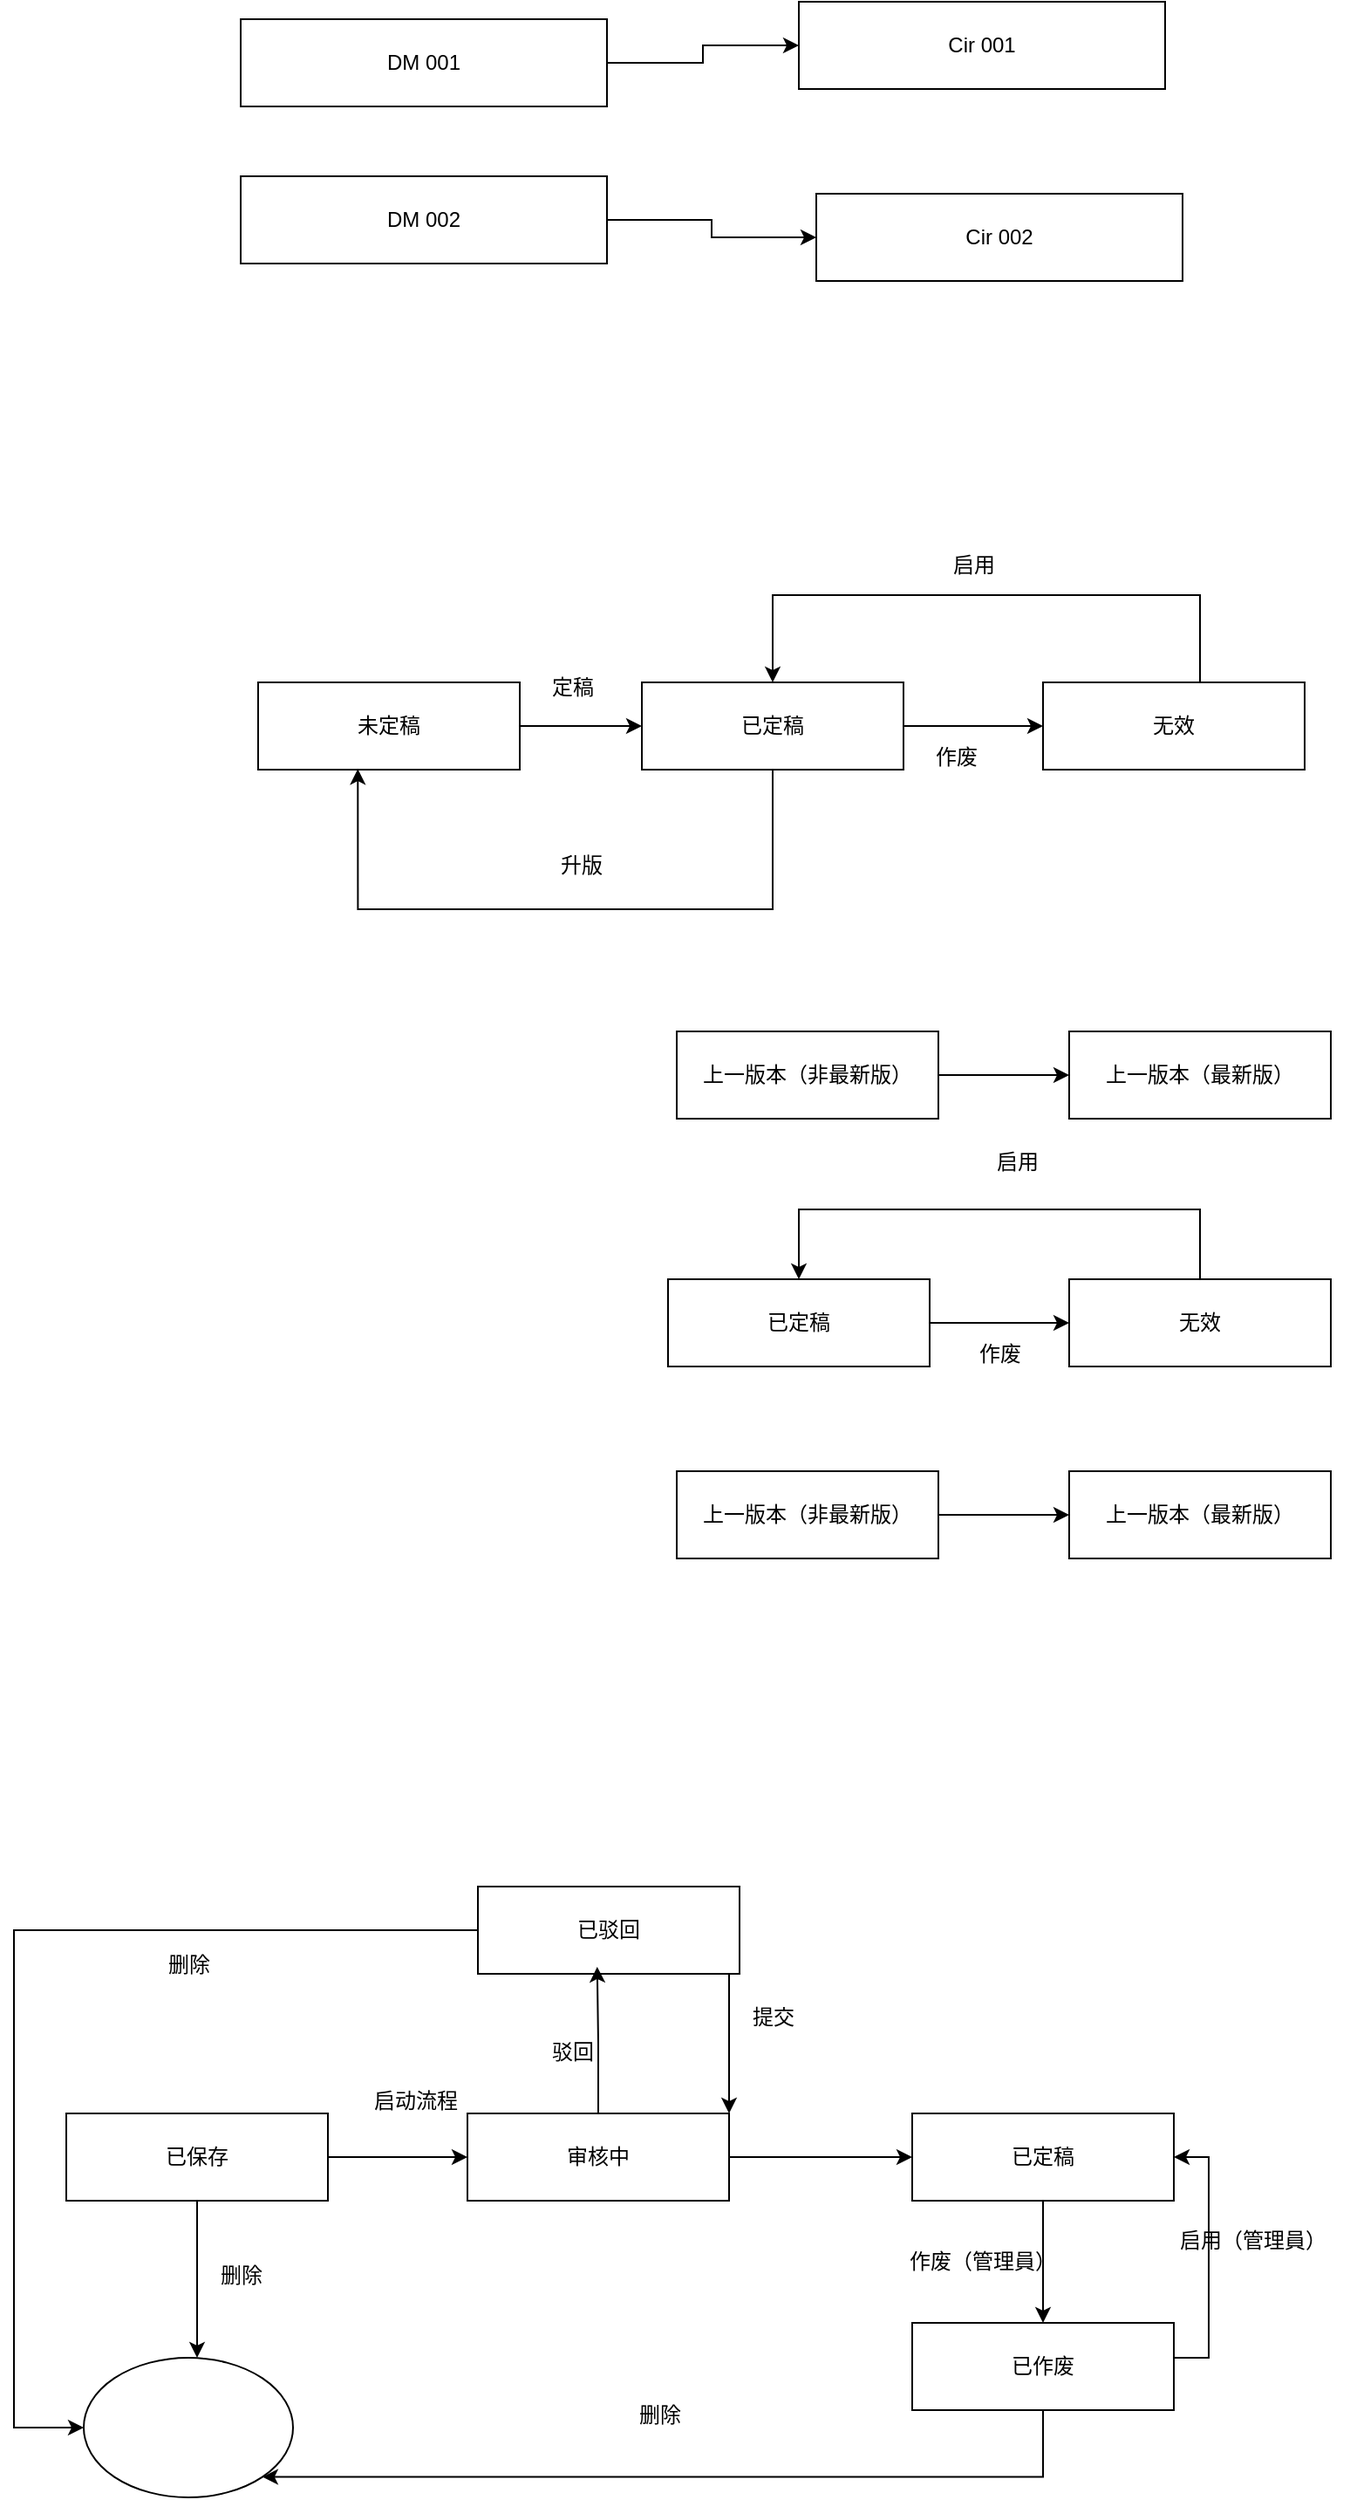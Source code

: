 <mxfile version="28.1.0">
  <diagram name="第 1 页" id="2kTXe6WtXxTHrCK6W9D9">
    <mxGraphModel dx="1869" dy="527" grid="1" gridSize="10" guides="1" tooltips="1" connect="1" arrows="1" fold="1" page="1" pageScale="1" pageWidth="827" pageHeight="1169" math="0" shadow="0">
      <root>
        <mxCell id="0" />
        <mxCell id="1" parent="0" />
        <mxCell id="geReMuQLmWx2-0_fnQ3M-31" style="edgeStyle=orthogonalEdgeStyle;rounded=0;orthogonalLoop=1;jettySize=auto;html=1;" edge="1" parent="1" source="geReMuQLmWx2-0_fnQ3M-1" target="geReMuQLmWx2-0_fnQ3M-30">
          <mxGeometry relative="1" as="geometry" />
        </mxCell>
        <mxCell id="geReMuQLmWx2-0_fnQ3M-1" value="DM 001" style="rounded=0;whiteSpace=wrap;html=1;" vertex="1" parent="1">
          <mxGeometry x="130" y="90" width="210" height="50" as="geometry" />
        </mxCell>
        <mxCell id="geReMuQLmWx2-0_fnQ3M-6" style="edgeStyle=orthogonalEdgeStyle;rounded=0;orthogonalLoop=1;jettySize=auto;html=1;entryX=0;entryY=0.5;entryDx=0;entryDy=0;" edge="1" parent="1" source="geReMuQLmWx2-0_fnQ3M-2" target="geReMuQLmWx2-0_fnQ3M-4">
          <mxGeometry relative="1" as="geometry" />
        </mxCell>
        <mxCell id="geReMuQLmWx2-0_fnQ3M-2" value="DM 002" style="rounded=0;whiteSpace=wrap;html=1;" vertex="1" parent="1">
          <mxGeometry x="130" y="180" width="210" height="50" as="geometry" />
        </mxCell>
        <mxCell id="geReMuQLmWx2-0_fnQ3M-4" value="Cir 002" style="rounded=0;whiteSpace=wrap;html=1;" vertex="1" parent="1">
          <mxGeometry x="460" y="190" width="210" height="50" as="geometry" />
        </mxCell>
        <mxCell id="geReMuQLmWx2-0_fnQ3M-10" style="edgeStyle=orthogonalEdgeStyle;rounded=0;orthogonalLoop=1;jettySize=auto;html=1;entryX=0;entryY=0.5;entryDx=0;entryDy=0;" edge="1" parent="1" source="geReMuQLmWx2-0_fnQ3M-7" target="geReMuQLmWx2-0_fnQ3M-8">
          <mxGeometry relative="1" as="geometry" />
        </mxCell>
        <mxCell id="geReMuQLmWx2-0_fnQ3M-7" value="未定稿" style="rounded=0;whiteSpace=wrap;html=1;" vertex="1" parent="1">
          <mxGeometry x="140" y="470" width="150" height="50" as="geometry" />
        </mxCell>
        <mxCell id="geReMuQLmWx2-0_fnQ3M-11" style="edgeStyle=orthogonalEdgeStyle;rounded=0;orthogonalLoop=1;jettySize=auto;html=1;entryX=0;entryY=0.5;entryDx=0;entryDy=0;" edge="1" parent="1" source="geReMuQLmWx2-0_fnQ3M-8" target="geReMuQLmWx2-0_fnQ3M-9">
          <mxGeometry relative="1" as="geometry" />
        </mxCell>
        <mxCell id="geReMuQLmWx2-0_fnQ3M-16" style="edgeStyle=orthogonalEdgeStyle;rounded=0;orthogonalLoop=1;jettySize=auto;html=1;entryX=0.381;entryY=0.992;entryDx=0;entryDy=0;entryPerimeter=0;" edge="1" parent="1" source="geReMuQLmWx2-0_fnQ3M-8" target="geReMuQLmWx2-0_fnQ3M-7">
          <mxGeometry relative="1" as="geometry">
            <mxPoint x="460" y="620" as="targetPoint" />
            <Array as="points">
              <mxPoint x="435" y="600" />
              <mxPoint x="197" y="600" />
            </Array>
          </mxGeometry>
        </mxCell>
        <mxCell id="geReMuQLmWx2-0_fnQ3M-8" value="已定稿" style="rounded=0;whiteSpace=wrap;html=1;" vertex="1" parent="1">
          <mxGeometry x="360" y="470" width="150" height="50" as="geometry" />
        </mxCell>
        <mxCell id="geReMuQLmWx2-0_fnQ3M-12" style="edgeStyle=orthogonalEdgeStyle;rounded=0;orthogonalLoop=1;jettySize=auto;html=1;entryX=0.5;entryY=0;entryDx=0;entryDy=0;" edge="1" parent="1" source="geReMuQLmWx2-0_fnQ3M-9" target="geReMuQLmWx2-0_fnQ3M-8">
          <mxGeometry relative="1" as="geometry">
            <Array as="points">
              <mxPoint x="680" y="420" />
              <mxPoint x="435" y="420" />
            </Array>
          </mxGeometry>
        </mxCell>
        <mxCell id="geReMuQLmWx2-0_fnQ3M-9" value="无效" style="rounded=0;whiteSpace=wrap;html=1;" vertex="1" parent="1">
          <mxGeometry x="590" y="470" width="150" height="50" as="geometry" />
        </mxCell>
        <mxCell id="geReMuQLmWx2-0_fnQ3M-13" value="作废" style="text;html=1;align=center;verticalAlign=middle;resizable=0;points=[];autosize=1;strokeColor=none;fillColor=none;" vertex="1" parent="1">
          <mxGeometry x="515" y="498" width="50" height="30" as="geometry" />
        </mxCell>
        <mxCell id="geReMuQLmWx2-0_fnQ3M-14" value="启用" style="text;html=1;align=center;verticalAlign=middle;resizable=0;points=[];autosize=1;strokeColor=none;fillColor=none;" vertex="1" parent="1">
          <mxGeometry x="525" y="388" width="50" height="30" as="geometry" />
        </mxCell>
        <mxCell id="geReMuQLmWx2-0_fnQ3M-15" value="定稿" style="text;html=1;align=center;verticalAlign=middle;resizable=0;points=[];autosize=1;strokeColor=none;fillColor=none;" vertex="1" parent="1">
          <mxGeometry x="295" y="458" width="50" height="30" as="geometry" />
        </mxCell>
        <mxCell id="geReMuQLmWx2-0_fnQ3M-17" value="升版" style="text;html=1;align=center;verticalAlign=middle;resizable=0;points=[];autosize=1;strokeColor=none;fillColor=none;" vertex="1" parent="1">
          <mxGeometry x="300" y="560" width="50" height="30" as="geometry" />
        </mxCell>
        <mxCell id="geReMuQLmWx2-0_fnQ3M-20" style="edgeStyle=orthogonalEdgeStyle;rounded=0;orthogonalLoop=1;jettySize=auto;html=1;" edge="1" parent="1" source="geReMuQLmWx2-0_fnQ3M-18" target="geReMuQLmWx2-0_fnQ3M-19">
          <mxGeometry relative="1" as="geometry" />
        </mxCell>
        <mxCell id="geReMuQLmWx2-0_fnQ3M-18" value="已定稿" style="rounded=0;whiteSpace=wrap;html=1;" vertex="1" parent="1">
          <mxGeometry x="375" y="812" width="150" height="50" as="geometry" />
        </mxCell>
        <mxCell id="geReMuQLmWx2-0_fnQ3M-21" style="edgeStyle=orthogonalEdgeStyle;rounded=0;orthogonalLoop=1;jettySize=auto;html=1;entryX=0.5;entryY=0;entryDx=0;entryDy=0;" edge="1" parent="1" source="geReMuQLmWx2-0_fnQ3M-19" target="geReMuQLmWx2-0_fnQ3M-18">
          <mxGeometry relative="1" as="geometry">
            <Array as="points">
              <mxPoint x="680" y="772" />
              <mxPoint x="450" y="772" />
            </Array>
          </mxGeometry>
        </mxCell>
        <mxCell id="geReMuQLmWx2-0_fnQ3M-19" value="无效" style="rounded=0;whiteSpace=wrap;html=1;" vertex="1" parent="1">
          <mxGeometry x="605" y="812" width="150" height="50" as="geometry" />
        </mxCell>
        <mxCell id="geReMuQLmWx2-0_fnQ3M-22" value="作废" style="text;html=1;align=center;verticalAlign=middle;resizable=0;points=[];autosize=1;strokeColor=none;fillColor=none;" vertex="1" parent="1">
          <mxGeometry x="540" y="840" width="50" height="30" as="geometry" />
        </mxCell>
        <mxCell id="geReMuQLmWx2-0_fnQ3M-23" value="启用" style="text;html=1;align=center;verticalAlign=middle;resizable=0;points=[];autosize=1;strokeColor=none;fillColor=none;" vertex="1" parent="1">
          <mxGeometry x="550" y="730" width="50" height="30" as="geometry" />
        </mxCell>
        <mxCell id="geReMuQLmWx2-0_fnQ3M-26" style="edgeStyle=orthogonalEdgeStyle;rounded=0;orthogonalLoop=1;jettySize=auto;html=1;" edge="1" parent="1" source="geReMuQLmWx2-0_fnQ3M-24" target="geReMuQLmWx2-0_fnQ3M-25">
          <mxGeometry relative="1" as="geometry" />
        </mxCell>
        <mxCell id="geReMuQLmWx2-0_fnQ3M-24" value="上一版本（非最新版）" style="rounded=0;whiteSpace=wrap;html=1;" vertex="1" parent="1">
          <mxGeometry x="380" y="922" width="150" height="50" as="geometry" />
        </mxCell>
        <mxCell id="geReMuQLmWx2-0_fnQ3M-25" value="上一版本（最新版）" style="rounded=0;whiteSpace=wrap;html=1;" vertex="1" parent="1">
          <mxGeometry x="605" y="922" width="150" height="50" as="geometry" />
        </mxCell>
        <mxCell id="geReMuQLmWx2-0_fnQ3M-27" style="edgeStyle=orthogonalEdgeStyle;rounded=0;orthogonalLoop=1;jettySize=auto;html=1;" edge="1" parent="1" source="geReMuQLmWx2-0_fnQ3M-28" target="geReMuQLmWx2-0_fnQ3M-29">
          <mxGeometry relative="1" as="geometry" />
        </mxCell>
        <mxCell id="geReMuQLmWx2-0_fnQ3M-28" value="上一版本（非最新版）" style="rounded=0;whiteSpace=wrap;html=1;" vertex="1" parent="1">
          <mxGeometry x="380" y="670" width="150" height="50" as="geometry" />
        </mxCell>
        <mxCell id="geReMuQLmWx2-0_fnQ3M-29" value="上一版本（最新版）" style="rounded=0;whiteSpace=wrap;html=1;" vertex="1" parent="1">
          <mxGeometry x="605" y="670" width="150" height="50" as="geometry" />
        </mxCell>
        <mxCell id="geReMuQLmWx2-0_fnQ3M-30" value="Cir 001" style="rounded=0;whiteSpace=wrap;html=1;" vertex="1" parent="1">
          <mxGeometry x="450" y="80" width="210" height="50" as="geometry" />
        </mxCell>
        <mxCell id="geReMuQLmWx2-0_fnQ3M-34" value="" style="edgeStyle=orthogonalEdgeStyle;rounded=0;orthogonalLoop=1;jettySize=auto;html=1;" edge="1" parent="1" source="geReMuQLmWx2-0_fnQ3M-32" target="geReMuQLmWx2-0_fnQ3M-33">
          <mxGeometry relative="1" as="geometry" />
        </mxCell>
        <mxCell id="geReMuQLmWx2-0_fnQ3M-43" style="edgeStyle=orthogonalEdgeStyle;rounded=0;orthogonalLoop=1;jettySize=auto;html=1;" edge="1" parent="1" source="geReMuQLmWx2-0_fnQ3M-32">
          <mxGeometry relative="1" as="geometry">
            <mxPoint x="105" y="1430" as="targetPoint" />
          </mxGeometry>
        </mxCell>
        <mxCell id="geReMuQLmWx2-0_fnQ3M-32" value="已保存" style="rounded=0;whiteSpace=wrap;html=1;" vertex="1" parent="1">
          <mxGeometry x="30" y="1290" width="150" height="50" as="geometry" />
        </mxCell>
        <mxCell id="geReMuQLmWx2-0_fnQ3M-36" style="edgeStyle=orthogonalEdgeStyle;rounded=0;orthogonalLoop=1;jettySize=auto;html=1;" edge="1" parent="1" source="geReMuQLmWx2-0_fnQ3M-33" target="geReMuQLmWx2-0_fnQ3M-35">
          <mxGeometry relative="1" as="geometry" />
        </mxCell>
        <mxCell id="geReMuQLmWx2-0_fnQ3M-33" value="审核中" style="rounded=0;whiteSpace=wrap;html=1;" vertex="1" parent="1">
          <mxGeometry x="260" y="1290" width="150" height="50" as="geometry" />
        </mxCell>
        <mxCell id="geReMuQLmWx2-0_fnQ3M-38" style="edgeStyle=orthogonalEdgeStyle;rounded=0;orthogonalLoop=1;jettySize=auto;html=1;entryX=0.5;entryY=0;entryDx=0;entryDy=0;" edge="1" parent="1" source="geReMuQLmWx2-0_fnQ3M-35" target="geReMuQLmWx2-0_fnQ3M-37">
          <mxGeometry relative="1" as="geometry" />
        </mxCell>
        <mxCell id="geReMuQLmWx2-0_fnQ3M-35" value="已定稿" style="rounded=0;whiteSpace=wrap;html=1;" vertex="1" parent="1">
          <mxGeometry x="515" y="1290" width="150" height="50" as="geometry" />
        </mxCell>
        <mxCell id="geReMuQLmWx2-0_fnQ3M-41" style="edgeStyle=orthogonalEdgeStyle;rounded=0;orthogonalLoop=1;jettySize=auto;html=1;entryX=1;entryY=0.5;entryDx=0;entryDy=0;" edge="1" parent="1" source="geReMuQLmWx2-0_fnQ3M-37" target="geReMuQLmWx2-0_fnQ3M-35">
          <mxGeometry relative="1" as="geometry">
            <Array as="points">
              <mxPoint x="685" y="1430" />
              <mxPoint x="685" y="1315" />
            </Array>
          </mxGeometry>
        </mxCell>
        <mxCell id="geReMuQLmWx2-0_fnQ3M-55" style="edgeStyle=orthogonalEdgeStyle;rounded=0;orthogonalLoop=1;jettySize=auto;html=1;entryX=1;entryY=1;entryDx=0;entryDy=0;" edge="1" parent="1" source="geReMuQLmWx2-0_fnQ3M-37" target="geReMuQLmWx2-0_fnQ3M-44">
          <mxGeometry relative="1" as="geometry">
            <Array as="points">
              <mxPoint x="590" y="1498" />
            </Array>
          </mxGeometry>
        </mxCell>
        <mxCell id="geReMuQLmWx2-0_fnQ3M-37" value="已作废" style="rounded=0;whiteSpace=wrap;html=1;" vertex="1" parent="1">
          <mxGeometry x="515" y="1410" width="150" height="50" as="geometry" />
        </mxCell>
        <mxCell id="geReMuQLmWx2-0_fnQ3M-39" value="作废（管理員）" style="text;html=1;align=center;verticalAlign=middle;resizable=0;points=[];autosize=1;strokeColor=none;fillColor=none;" vertex="1" parent="1">
          <mxGeometry x="500" y="1360" width="110" height="30" as="geometry" />
        </mxCell>
        <mxCell id="geReMuQLmWx2-0_fnQ3M-42" value="启用（管理員）" style="text;html=1;align=center;verticalAlign=middle;resizable=0;points=[];autosize=1;strokeColor=none;fillColor=none;" vertex="1" parent="1">
          <mxGeometry x="655" y="1348" width="110" height="30" as="geometry" />
        </mxCell>
        <mxCell id="geReMuQLmWx2-0_fnQ3M-44" value="" style="ellipse;whiteSpace=wrap;html=1;" vertex="1" parent="1">
          <mxGeometry x="40" y="1430" width="120" height="80" as="geometry" />
        </mxCell>
        <mxCell id="geReMuQLmWx2-0_fnQ3M-45" value="删除" style="text;html=1;align=center;verticalAlign=middle;resizable=0;points=[];autosize=1;strokeColor=none;fillColor=none;" vertex="1" parent="1">
          <mxGeometry x="105" y="1368" width="50" height="30" as="geometry" />
        </mxCell>
        <mxCell id="geReMuQLmWx2-0_fnQ3M-50" style="edgeStyle=orthogonalEdgeStyle;rounded=0;orthogonalLoop=1;jettySize=auto;html=1;entryX=1;entryY=0;entryDx=0;entryDy=0;" edge="1" parent="1" source="geReMuQLmWx2-0_fnQ3M-46" target="geReMuQLmWx2-0_fnQ3M-33">
          <mxGeometry relative="1" as="geometry">
            <Array as="points">
              <mxPoint x="410" y="1240" />
              <mxPoint x="410" y="1240" />
            </Array>
          </mxGeometry>
        </mxCell>
        <mxCell id="geReMuQLmWx2-0_fnQ3M-53" style="edgeStyle=orthogonalEdgeStyle;rounded=0;orthogonalLoop=1;jettySize=auto;html=1;entryX=0;entryY=0.5;entryDx=0;entryDy=0;" edge="1" parent="1" source="geReMuQLmWx2-0_fnQ3M-46" target="geReMuQLmWx2-0_fnQ3M-44">
          <mxGeometry relative="1" as="geometry">
            <Array as="points">
              <mxPoint y="1185" />
              <mxPoint y="1470" />
            </Array>
          </mxGeometry>
        </mxCell>
        <mxCell id="geReMuQLmWx2-0_fnQ3M-46" value="已驳回" style="rounded=0;whiteSpace=wrap;html=1;" vertex="1" parent="1">
          <mxGeometry x="266" y="1160" width="150" height="50" as="geometry" />
        </mxCell>
        <mxCell id="geReMuQLmWx2-0_fnQ3M-48" style="edgeStyle=orthogonalEdgeStyle;rounded=0;orthogonalLoop=1;jettySize=auto;html=1;entryX=0.456;entryY=0.92;entryDx=0;entryDy=0;entryPerimeter=0;" edge="1" parent="1" source="geReMuQLmWx2-0_fnQ3M-33" target="geReMuQLmWx2-0_fnQ3M-46">
          <mxGeometry relative="1" as="geometry" />
        </mxCell>
        <mxCell id="geReMuQLmWx2-0_fnQ3M-49" value="驳回" style="text;html=1;align=center;verticalAlign=middle;resizable=0;points=[];autosize=1;strokeColor=none;fillColor=none;" vertex="1" parent="1">
          <mxGeometry x="295" y="1240" width="50" height="30" as="geometry" />
        </mxCell>
        <mxCell id="geReMuQLmWx2-0_fnQ3M-51" value="提交" style="text;html=1;align=center;verticalAlign=middle;resizable=0;points=[];autosize=1;strokeColor=none;fillColor=none;" vertex="1" parent="1">
          <mxGeometry x="410" y="1220" width="50" height="30" as="geometry" />
        </mxCell>
        <mxCell id="geReMuQLmWx2-0_fnQ3M-52" value="启动流程" style="text;html=1;align=center;verticalAlign=middle;resizable=0;points=[];autosize=1;strokeColor=none;fillColor=none;" vertex="1" parent="1">
          <mxGeometry x="195" y="1268" width="70" height="30" as="geometry" />
        </mxCell>
        <mxCell id="geReMuQLmWx2-0_fnQ3M-54" value="删除" style="text;html=1;align=center;verticalAlign=middle;resizable=0;points=[];autosize=1;strokeColor=none;fillColor=none;" vertex="1" parent="1">
          <mxGeometry x="75" y="1190" width="50" height="30" as="geometry" />
        </mxCell>
        <mxCell id="geReMuQLmWx2-0_fnQ3M-56" value="删除" style="text;html=1;align=center;verticalAlign=middle;resizable=0;points=[];autosize=1;strokeColor=none;fillColor=none;" vertex="1" parent="1">
          <mxGeometry x="345" y="1448" width="50" height="30" as="geometry" />
        </mxCell>
      </root>
    </mxGraphModel>
  </diagram>
</mxfile>

